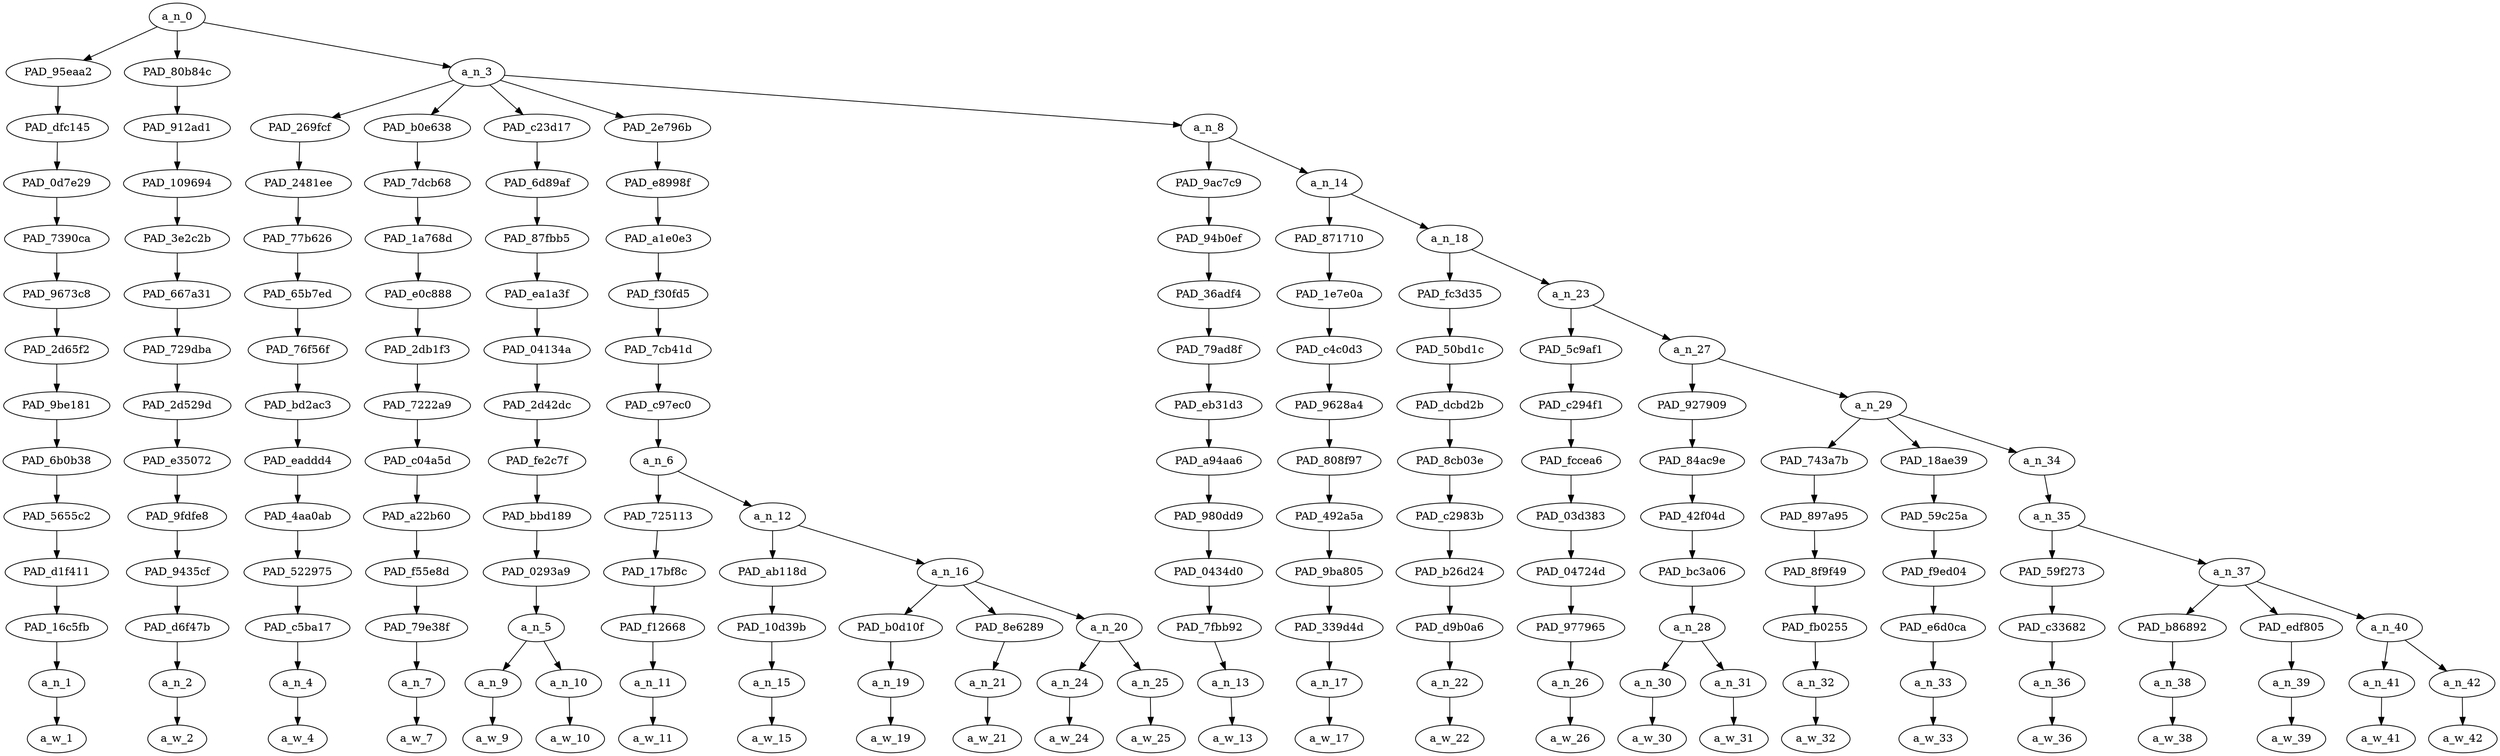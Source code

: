 strict digraph "" {
	a_n_0	[div_dir=1,
		index=0,
		level=13,
		pos="2.712210648148148,13!",
		text_span="[0, 1, 2, 3, 4, 5, 6, 7, 8, 9, 10, 11, 12, 13, 14, 15, 16, 17, 18, 19, 20, 21, 22, 23, 24]",
		value=0.99999998];
	PAD_95eaa2	[div_dir=-1,
		index=0,
		level=12,
		pos="0.0,12!",
		text_span="[0]",
		value=0.03550780];
	a_n_0 -> PAD_95eaa2;
	PAD_80b84c	[div_dir=1,
		index=1,
		level=12,
		pos="1.0,12!",
		text_span="[1]",
		value=0.02240801];
	a_n_0 -> PAD_80b84c;
	a_n_3	[div_dir=1,
		index=2,
		level=12,
		pos="7.136631944444444,12!",
		text_span="[2, 3, 4, 5, 6, 7, 8, 9, 10, 11, 12, 13, 14, 15, 16, 17, 18, 19, 20, 21, 22, 23, 24]",
		value=0.94194905];
	a_n_0 -> a_n_3;
	PAD_dfc145	[div_dir=-1,
		index=0,
		level=11,
		pos="0.0,11!",
		text_span="[0]",
		value=0.03550780];
	PAD_95eaa2 -> PAD_dfc145;
	PAD_0d7e29	[div_dir=-1,
		index=0,
		level=10,
		pos="0.0,10!",
		text_span="[0]",
		value=0.03550780];
	PAD_dfc145 -> PAD_0d7e29;
	PAD_7390ca	[div_dir=-1,
		index=0,
		level=9,
		pos="0.0,9!",
		text_span="[0]",
		value=0.03550780];
	PAD_0d7e29 -> PAD_7390ca;
	PAD_9673c8	[div_dir=-1,
		index=0,
		level=8,
		pos="0.0,8!",
		text_span="[0]",
		value=0.03550780];
	PAD_7390ca -> PAD_9673c8;
	PAD_2d65f2	[div_dir=-1,
		index=0,
		level=7,
		pos="0.0,7!",
		text_span="[0]",
		value=0.03550780];
	PAD_9673c8 -> PAD_2d65f2;
	PAD_9be181	[div_dir=-1,
		index=0,
		level=6,
		pos="0.0,6!",
		text_span="[0]",
		value=0.03550780];
	PAD_2d65f2 -> PAD_9be181;
	PAD_6b0b38	[div_dir=-1,
		index=0,
		level=5,
		pos="0.0,5!",
		text_span="[0]",
		value=0.03550780];
	PAD_9be181 -> PAD_6b0b38;
	PAD_5655c2	[div_dir=-1,
		index=0,
		level=4,
		pos="0.0,4!",
		text_span="[0]",
		value=0.03550780];
	PAD_6b0b38 -> PAD_5655c2;
	PAD_d1f411	[div_dir=-1,
		index=0,
		level=3,
		pos="0.0,3!",
		text_span="[0]",
		value=0.03550780];
	PAD_5655c2 -> PAD_d1f411;
	PAD_16c5fb	[div_dir=-1,
		index=0,
		level=2,
		pos="0.0,2!",
		text_span="[0]",
		value=0.03550780];
	PAD_d1f411 -> PAD_16c5fb;
	a_n_1	[div_dir=-1,
		index=0,
		level=1,
		pos="0.0,1!",
		text_span="[0]",
		value=0.03550780];
	PAD_16c5fb -> a_n_1;
	a_w_1	[div_dir=0,
		index=0,
		level=0,
		pos="0,0!",
		text_span="[0]",
		value=have];
	a_n_1 -> a_w_1;
	PAD_912ad1	[div_dir=1,
		index=1,
		level=11,
		pos="1.0,11!",
		text_span="[1]",
		value=0.02240801];
	PAD_80b84c -> PAD_912ad1;
	PAD_109694	[div_dir=1,
		index=1,
		level=10,
		pos="1.0,10!",
		text_span="[1]",
		value=0.02240801];
	PAD_912ad1 -> PAD_109694;
	PAD_3e2c2b	[div_dir=1,
		index=1,
		level=9,
		pos="1.0,9!",
		text_span="[1]",
		value=0.02240801];
	PAD_109694 -> PAD_3e2c2b;
	PAD_667a31	[div_dir=1,
		index=1,
		level=8,
		pos="1.0,8!",
		text_span="[1]",
		value=0.02240801];
	PAD_3e2c2b -> PAD_667a31;
	PAD_729dba	[div_dir=1,
		index=1,
		level=7,
		pos="1.0,7!",
		text_span="[1]",
		value=0.02240801];
	PAD_667a31 -> PAD_729dba;
	PAD_2d529d	[div_dir=1,
		index=1,
		level=6,
		pos="1.0,6!",
		text_span="[1]",
		value=0.02240801];
	PAD_729dba -> PAD_2d529d;
	PAD_e35072	[div_dir=1,
		index=1,
		level=5,
		pos="1.0,5!",
		text_span="[1]",
		value=0.02240801];
	PAD_2d529d -> PAD_e35072;
	PAD_9fdfe8	[div_dir=1,
		index=1,
		level=4,
		pos="1.0,4!",
		text_span="[1]",
		value=0.02240801];
	PAD_e35072 -> PAD_9fdfe8;
	PAD_9435cf	[div_dir=1,
		index=1,
		level=3,
		pos="1.0,3!",
		text_span="[1]",
		value=0.02240801];
	PAD_9fdfe8 -> PAD_9435cf;
	PAD_d6f47b	[div_dir=1,
		index=1,
		level=2,
		pos="1.0,2!",
		text_span="[1]",
		value=0.02240801];
	PAD_9435cf -> PAD_d6f47b;
	a_n_2	[div_dir=1,
		index=1,
		level=1,
		pos="1.0,1!",
		text_span="[1]",
		value=0.02240801];
	PAD_d6f47b -> a_n_2;
	a_w_2	[div_dir=0,
		index=1,
		level=0,
		pos="1,0!",
		text_span="[1]",
		value=not];
	a_n_2 -> a_w_2;
	PAD_269fcf	[div_dir=1,
		index=2,
		level=11,
		pos="2.0,11!",
		text_span="[2]",
		value=0.02067277];
	a_n_3 -> PAD_269fcf;
	PAD_b0e638	[div_dir=1,
		index=5,
		level=11,
		pos="11.0,11!",
		text_span="[11]",
		value=0.02500937];
	a_n_3 -> PAD_b0e638;
	PAD_c23d17	[div_dir=1,
		index=3,
		level=11,
		pos="3.5,11!",
		text_span="[3, 4]",
		value=0.03470461];
	a_n_3 -> PAD_c23d17;
	PAD_2e796b	[div_dir=-1,
		index=4,
		level=11,
		pos="6.125,11!",
		text_span="[5, 6, 7, 8, 9, 10]",
		value=0.24588403];
	a_n_3 -> PAD_2e796b;
	a_n_8	[div_dir=1,
		index=6,
		level=11,
		pos="13.058159722222221,11!",
		text_span="[12, 13, 14, 15, 16, 17, 18, 19, 20, 21, 22, 23, 24]",
		value=0.61549091];
	a_n_3 -> a_n_8;
	PAD_2481ee	[div_dir=1,
		index=2,
		level=10,
		pos="2.0,10!",
		text_span="[2]",
		value=0.02067277];
	PAD_269fcf -> PAD_2481ee;
	PAD_77b626	[div_dir=1,
		index=2,
		level=9,
		pos="2.0,9!",
		text_span="[2]",
		value=0.02067277];
	PAD_2481ee -> PAD_77b626;
	PAD_65b7ed	[div_dir=1,
		index=2,
		level=8,
		pos="2.0,8!",
		text_span="[2]",
		value=0.02067277];
	PAD_77b626 -> PAD_65b7ed;
	PAD_76f56f	[div_dir=1,
		index=2,
		level=7,
		pos="2.0,7!",
		text_span="[2]",
		value=0.02067277];
	PAD_65b7ed -> PAD_76f56f;
	PAD_bd2ac3	[div_dir=1,
		index=2,
		level=6,
		pos="2.0,6!",
		text_span="[2]",
		value=0.02067277];
	PAD_76f56f -> PAD_bd2ac3;
	PAD_eaddd4	[div_dir=1,
		index=2,
		level=5,
		pos="2.0,5!",
		text_span="[2]",
		value=0.02067277];
	PAD_bd2ac3 -> PAD_eaddd4;
	PAD_4aa0ab	[div_dir=1,
		index=2,
		level=4,
		pos="2.0,4!",
		text_span="[2]",
		value=0.02067277];
	PAD_eaddd4 -> PAD_4aa0ab;
	PAD_522975	[div_dir=1,
		index=2,
		level=3,
		pos="2.0,3!",
		text_span="[2]",
		value=0.02067277];
	PAD_4aa0ab -> PAD_522975;
	PAD_c5ba17	[div_dir=1,
		index=2,
		level=2,
		pos="2.0,2!",
		text_span="[2]",
		value=0.02067277];
	PAD_522975 -> PAD_c5ba17;
	a_n_4	[div_dir=1,
		index=2,
		level=1,
		pos="2.0,1!",
		text_span="[2]",
		value=0.02067277];
	PAD_c5ba17 -> a_n_4;
	a_w_4	[div_dir=0,
		index=2,
		level=0,
		pos="2,0!",
		text_span="[2]",
		value=felt];
	a_n_4 -> a_w_4;
	PAD_7dcb68	[div_dir=1,
		index=5,
		level=10,
		pos="11.0,10!",
		text_span="[11]",
		value=0.02500937];
	PAD_b0e638 -> PAD_7dcb68;
	PAD_1a768d	[div_dir=1,
		index=5,
		level=9,
		pos="11.0,9!",
		text_span="[11]",
		value=0.02500937];
	PAD_7dcb68 -> PAD_1a768d;
	PAD_e0c888	[div_dir=1,
		index=5,
		level=8,
		pos="11.0,8!",
		text_span="[11]",
		value=0.02500937];
	PAD_1a768d -> PAD_e0c888;
	PAD_2db1f3	[div_dir=1,
		index=5,
		level=7,
		pos="11.0,7!",
		text_span="[11]",
		value=0.02500937];
	PAD_e0c888 -> PAD_2db1f3;
	PAD_7222a9	[div_dir=1,
		index=5,
		level=6,
		pos="11.0,6!",
		text_span="[11]",
		value=0.02500937];
	PAD_2db1f3 -> PAD_7222a9;
	PAD_c04a5d	[div_dir=1,
		index=5,
		level=5,
		pos="11.0,5!",
		text_span="[11]",
		value=0.02500937];
	PAD_7222a9 -> PAD_c04a5d;
	PAD_a22b60	[div_dir=1,
		index=6,
		level=4,
		pos="11.0,4!",
		text_span="[11]",
		value=0.02500937];
	PAD_c04a5d -> PAD_a22b60;
	PAD_f55e8d	[div_dir=1,
		index=7,
		level=3,
		pos="11.0,3!",
		text_span="[11]",
		value=0.02500937];
	PAD_a22b60 -> PAD_f55e8d;
	PAD_79e38f	[div_dir=1,
		index=9,
		level=2,
		pos="11.0,2!",
		text_span="[11]",
		value=0.02500937];
	PAD_f55e8d -> PAD_79e38f;
	a_n_7	[div_dir=1,
		index=11,
		level=1,
		pos="11.0,1!",
		text_span="[11]",
		value=0.02500937];
	PAD_79e38f -> a_n_7;
	a_w_7	[div_dir=0,
		index=11,
		level=0,
		pos="11,0!",
		text_span="[11]",
		value=😂];
	a_n_7 -> a_w_7;
	PAD_6d89af	[div_dir=1,
		index=3,
		level=10,
		pos="3.5,10!",
		text_span="[3, 4]",
		value=0.03470461];
	PAD_c23d17 -> PAD_6d89af;
	PAD_87fbb5	[div_dir=1,
		index=3,
		level=9,
		pos="3.5,9!",
		text_span="[3, 4]",
		value=0.03470461];
	PAD_6d89af -> PAD_87fbb5;
	PAD_ea1a3f	[div_dir=1,
		index=3,
		level=8,
		pos="3.5,8!",
		text_span="[3, 4]",
		value=0.03470461];
	PAD_87fbb5 -> PAD_ea1a3f;
	PAD_04134a	[div_dir=1,
		index=3,
		level=7,
		pos="3.5,7!",
		text_span="[3, 4]",
		value=0.03470461];
	PAD_ea1a3f -> PAD_04134a;
	PAD_2d42dc	[div_dir=1,
		index=3,
		level=6,
		pos="3.5,6!",
		text_span="[3, 4]",
		value=0.03470461];
	PAD_04134a -> PAD_2d42dc;
	PAD_fe2c7f	[div_dir=1,
		index=3,
		level=5,
		pos="3.5,5!",
		text_span="[3, 4]",
		value=0.03470461];
	PAD_2d42dc -> PAD_fe2c7f;
	PAD_bbd189	[div_dir=1,
		index=3,
		level=4,
		pos="3.5,4!",
		text_span="[3, 4]",
		value=0.03470461];
	PAD_fe2c7f -> PAD_bbd189;
	PAD_0293a9	[div_dir=1,
		index=3,
		level=3,
		pos="3.5,3!",
		text_span="[3, 4]",
		value=0.03470461];
	PAD_bbd189 -> PAD_0293a9;
	a_n_5	[div_dir=1,
		index=3,
		level=2,
		pos="3.5,2!",
		text_span="[3, 4]",
		value=0.03470461];
	PAD_0293a9 -> a_n_5;
	a_n_9	[div_dir=1,
		index=3,
		level=1,
		pos="3.0,1!",
		text_span="[3]",
		value=0.01848345];
	a_n_5 -> a_n_9;
	a_n_10	[div_dir=1,
		index=4,
		level=1,
		pos="4.0,1!",
		text_span="[4]",
		value=0.01615332];
	a_n_5 -> a_n_10;
	a_w_9	[div_dir=0,
		index=3,
		level=0,
		pos="3,0!",
		text_span="[3]",
		value=like];
	a_n_9 -> a_w_9;
	a_w_10	[div_dir=0,
		index=4,
		level=0,
		pos="4,0!",
		text_span="[4]",
		value=this];
	a_n_10 -> a_w_10;
	PAD_e8998f	[div_dir=-1,
		index=4,
		level=10,
		pos="6.125,10!",
		text_span="[5, 6, 7, 8, 9, 10]",
		value=0.24588403];
	PAD_2e796b -> PAD_e8998f;
	PAD_a1e0e3	[div_dir=-1,
		index=4,
		level=9,
		pos="6.125,9!",
		text_span="[5, 6, 7, 8, 9, 10]",
		value=0.24588403];
	PAD_e8998f -> PAD_a1e0e3;
	PAD_f30fd5	[div_dir=-1,
		index=4,
		level=8,
		pos="6.125,8!",
		text_span="[5, 6, 7, 8, 9, 10]",
		value=0.24588403];
	PAD_a1e0e3 -> PAD_f30fd5;
	PAD_7cb41d	[div_dir=-1,
		index=4,
		level=7,
		pos="6.125,7!",
		text_span="[5, 6, 7, 8, 9, 10]",
		value=0.24588403];
	PAD_f30fd5 -> PAD_7cb41d;
	PAD_c97ec0	[div_dir=-1,
		index=4,
		level=6,
		pos="6.125,6!",
		text_span="[5, 6, 7, 8, 9, 10]",
		value=0.24588403];
	PAD_7cb41d -> PAD_c97ec0;
	a_n_6	[div_dir=-1,
		index=4,
		level=5,
		pos="6.125,5!",
		text_span="[5, 6, 7, 8, 9, 10]",
		value=0.24588403];
	PAD_c97ec0 -> a_n_6;
	PAD_725113	[div_dir=1,
		index=4,
		level=4,
		pos="5.0,4!",
		text_span="[5]",
		value=0.02099549];
	a_n_6 -> PAD_725113;
	a_n_12	[div_dir=-1,
		index=5,
		level=4,
		pos="7.25,4!",
		text_span="[6, 7, 8, 9, 10]",
		value=0.22487110];
	a_n_6 -> a_n_12;
	PAD_17bf8c	[div_dir=1,
		index=4,
		level=3,
		pos="5.0,3!",
		text_span="[5]",
		value=0.02099549];
	PAD_725113 -> PAD_17bf8c;
	PAD_f12668	[div_dir=1,
		index=4,
		level=2,
		pos="5.0,2!",
		text_span="[5]",
		value=0.02099549];
	PAD_17bf8c -> PAD_f12668;
	a_n_11	[div_dir=1,
		index=5,
		level=1,
		pos="5.0,1!",
		text_span="[5]",
		value=0.02099549];
	PAD_f12668 -> a_n_11;
	a_w_11	[div_dir=0,
		index=5,
		level=0,
		pos="5,0!",
		text_span="[5]",
		value=since];
	a_n_11 -> a_w_11;
	PAD_ab118d	[div_dir=-1,
		index=5,
		level=3,
		pos="6.0,3!",
		text_span="[6]",
		value=0.11978030];
	a_n_12 -> PAD_ab118d;
	a_n_16	[div_dir=1,
		index=6,
		level=3,
		pos="8.5,3!",
		text_span="[7, 8, 9, 10]",
		value=0.10504923];
	a_n_12 -> a_n_16;
	PAD_10d39b	[div_dir=-1,
		index=5,
		level=2,
		pos="6.0,2!",
		text_span="[6]",
		value=0.11978030];
	PAD_ab118d -> PAD_10d39b;
	a_n_15	[div_dir=-1,
		index=6,
		level=1,
		pos="6.0,1!",
		text_span="[6]",
		value=0.11978030];
	PAD_10d39b -> a_n_15;
	a_w_15	[div_dir=0,
		index=6,
		level=0,
		pos="6,0!",
		text_span="[6]",
		value=shii];
	a_n_15 -> a_w_15;
	PAD_b0d10f	[div_dir=1,
		index=6,
		level=2,
		pos="7.0,2!",
		text_span="[7]",
		value=0.02339862];
	a_n_16 -> PAD_b0d10f;
	PAD_8e6289	[div_dir=1,
		index=8,
		level=2,
		pos="10.0,2!",
		text_span="[10]",
		value=0.03076918];
	a_n_16 -> PAD_8e6289;
	a_n_20	[div_dir=1,
		index=7,
		level=2,
		pos="8.5,2!",
		text_span="[8, 9]",
		value=0.05077650];
	a_n_16 -> a_n_20;
	a_n_19	[div_dir=1,
		index=7,
		level=1,
		pos="7.0,1!",
		text_span="[7]",
		value=0.02339862];
	PAD_b0d10f -> a_n_19;
	a_w_19	[div_dir=0,
		index=7,
		level=0,
		pos="7,0!",
		text_span="[7]",
		value=my];
	a_n_19 -> a_w_19;
	a_n_21	[div_dir=1,
		index=10,
		level=1,
		pos="10.0,1!",
		text_span="[10]",
		value=0.03076918];
	PAD_8e6289 -> a_n_21;
	a_w_21	[div_dir=0,
		index=10,
		level=0,
		pos="10,0!",
		text_span="[10]",
		value=lover];
	a_n_21 -> a_w_21;
	a_n_24	[div_dir=1,
		index=8,
		level=1,
		pos="8.0,1!",
		text_span="[8]",
		value=0.02638952];
	a_n_20 -> a_n_24;
	a_n_25	[div_dir=1,
		index=9,
		level=1,
		pos="9.0,1!",
		text_span="[9]",
		value=0.02424829];
	a_n_20 -> a_n_25;
	a_w_24	[div_dir=0,
		index=8,
		level=0,
		pos="8,0!",
		text_span="[8]",
		value=middle];
	a_n_24 -> a_w_24;
	a_w_25	[div_dir=0,
		index=9,
		level=0,
		pos="9,0!",
		text_span="[9]",
		value=school];
	a_n_25 -> a_w_25;
	PAD_9ac7c9	[div_dir=-1,
		index=6,
		level=10,
		pos="12.0,10!",
		text_span="[12]",
		value=0.01416536];
	a_n_8 -> PAD_9ac7c9;
	a_n_14	[div_dir=1,
		index=7,
		level=10,
		pos="14.116319444444445,10!",
		text_span="[13, 14, 15, 16, 17, 18, 19, 20, 21, 22, 23, 24]",
		value=0.60111811];
	a_n_8 -> a_n_14;
	PAD_94b0ef	[div_dir=-1,
		index=6,
		level=9,
		pos="12.0,9!",
		text_span="[12]",
		value=0.01416536];
	PAD_9ac7c9 -> PAD_94b0ef;
	PAD_36adf4	[div_dir=-1,
		index=6,
		level=8,
		pos="12.0,8!",
		text_span="[12]",
		value=0.01416536];
	PAD_94b0ef -> PAD_36adf4;
	PAD_79ad8f	[div_dir=-1,
		index=6,
		level=7,
		pos="12.0,7!",
		text_span="[12]",
		value=0.01416536];
	PAD_36adf4 -> PAD_79ad8f;
	PAD_eb31d3	[div_dir=-1,
		index=6,
		level=6,
		pos="12.0,6!",
		text_span="[12]",
		value=0.01416536];
	PAD_79ad8f -> PAD_eb31d3;
	PAD_a94aa6	[div_dir=-1,
		index=6,
		level=5,
		pos="12.0,5!",
		text_span="[12]",
		value=0.01416536];
	PAD_eb31d3 -> PAD_a94aa6;
	PAD_980dd9	[div_dir=-1,
		index=7,
		level=4,
		pos="12.0,4!",
		text_span="[12]",
		value=0.01416536];
	PAD_a94aa6 -> PAD_980dd9;
	PAD_0434d0	[div_dir=-1,
		index=8,
		level=3,
		pos="12.0,3!",
		text_span="[12]",
		value=0.01416536];
	PAD_980dd9 -> PAD_0434d0;
	PAD_7fbb92	[div_dir=-1,
		index=10,
		level=2,
		pos="12.0,2!",
		text_span="[12]",
		value=0.01416536];
	PAD_0434d0 -> PAD_7fbb92;
	a_n_13	[div_dir=-1,
		index=12,
		level=1,
		pos="12.0,1!",
		text_span="[12]",
		value=0.01416536];
	PAD_7fbb92 -> a_n_13;
	a_w_13	[div_dir=0,
		index=12,
		level=0,
		pos="12,0!",
		text_span="[12]",
		value=that];
	a_n_13 -> a_w_13;
	PAD_871710	[div_dir=1,
		index=7,
		level=9,
		pos="13.0,9!",
		text_span="[13]",
		value=0.01951080];
	a_n_14 -> PAD_871710;
	a_n_18	[div_dir=1,
		index=8,
		level=9,
		pos="15.23263888888889,9!",
		text_span="[14, 15, 16, 17, 18, 19, 20, 21, 22, 23, 24]",
		value=0.58138809];
	a_n_14 -> a_n_18;
	PAD_1e7e0a	[div_dir=1,
		index=7,
		level=8,
		pos="13.0,8!",
		text_span="[13]",
		value=0.01951080];
	PAD_871710 -> PAD_1e7e0a;
	PAD_c4c0d3	[div_dir=1,
		index=7,
		level=7,
		pos="13.0,7!",
		text_span="[13]",
		value=0.01951080];
	PAD_1e7e0a -> PAD_c4c0d3;
	PAD_9628a4	[div_dir=1,
		index=7,
		level=6,
		pos="13.0,6!",
		text_span="[13]",
		value=0.01951080];
	PAD_c4c0d3 -> PAD_9628a4;
	PAD_808f97	[div_dir=1,
		index=7,
		level=5,
		pos="13.0,5!",
		text_span="[13]",
		value=0.01951080];
	PAD_9628a4 -> PAD_808f97;
	PAD_492a5a	[div_dir=1,
		index=8,
		level=4,
		pos="13.0,4!",
		text_span="[13]",
		value=0.01951080];
	PAD_808f97 -> PAD_492a5a;
	PAD_9ba805	[div_dir=1,
		index=9,
		level=3,
		pos="13.0,3!",
		text_span="[13]",
		value=0.01951080];
	PAD_492a5a -> PAD_9ba805;
	PAD_339d4d	[div_dir=1,
		index=11,
		level=2,
		pos="13.0,2!",
		text_span="[13]",
		value=0.01951080];
	PAD_9ba805 -> PAD_339d4d;
	a_n_17	[div_dir=1,
		index=13,
		level=1,
		pos="13.0,1!",
		text_span="[13]",
		value=0.01951080];
	PAD_339d4d -> a_n_17;
	a_w_17	[div_dir=0,
		index=13,
		level=0,
		pos="13,0!",
		text_span="[13]",
		value=how];
	a_n_17 -> a_w_17;
	PAD_fc3d35	[div_dir=1,
		index=8,
		level=8,
		pos="14.0,8!",
		text_span="[14]",
		value=0.01977125];
	a_n_18 -> PAD_fc3d35;
	a_n_23	[div_dir=1,
		index=9,
		level=8,
		pos="16.46527777777778,8!",
		text_span="[15, 16, 17, 18, 19, 20, 21, 22, 23, 24]",
		value=0.56139666];
	a_n_18 -> a_n_23;
	PAD_50bd1c	[div_dir=1,
		index=8,
		level=7,
		pos="14.0,7!",
		text_span="[14]",
		value=0.01977125];
	PAD_fc3d35 -> PAD_50bd1c;
	PAD_dcbd2b	[div_dir=1,
		index=8,
		level=6,
		pos="14.0,6!",
		text_span="[14]",
		value=0.01977125];
	PAD_50bd1c -> PAD_dcbd2b;
	PAD_8cb03e	[div_dir=1,
		index=8,
		level=5,
		pos="14.0,5!",
		text_span="[14]",
		value=0.01977125];
	PAD_dcbd2b -> PAD_8cb03e;
	PAD_c2983b	[div_dir=1,
		index=9,
		level=4,
		pos="14.0,4!",
		text_span="[14]",
		value=0.01977125];
	PAD_8cb03e -> PAD_c2983b;
	PAD_b26d24	[div_dir=1,
		index=10,
		level=3,
		pos="14.0,3!",
		text_span="[14]",
		value=0.01977125];
	PAD_c2983b -> PAD_b26d24;
	PAD_d9b0a6	[div_dir=1,
		index=12,
		level=2,
		pos="14.0,2!",
		text_span="[14]",
		value=0.01977125];
	PAD_b26d24 -> PAD_d9b0a6;
	a_n_22	[div_dir=1,
		index=14,
		level=1,
		pos="14.0,1!",
		text_span="[14]",
		value=0.01977125];
	PAD_d9b0a6 -> a_n_22;
	a_w_22	[div_dir=0,
		index=14,
		level=0,
		pos="14,0!",
		text_span="[14]",
		value=you];
	a_n_22 -> a_w_22;
	PAD_5c9af1	[div_dir=-1,
		index=9,
		level=7,
		pos="15.0,7!",
		text_span="[15]",
		value=0.02530547];
	a_n_23 -> PAD_5c9af1;
	a_n_27	[div_dir=1,
		index=10,
		level=7,
		pos="17.930555555555557,7!",
		text_span="[16, 17, 18, 19, 20, 21, 22, 23, 24]",
		value=0.53589389];
	a_n_23 -> a_n_27;
	PAD_c294f1	[div_dir=-1,
		index=9,
		level=6,
		pos="15.0,6!",
		text_span="[15]",
		value=0.02530547];
	PAD_5c9af1 -> PAD_c294f1;
	PAD_fccea6	[div_dir=-1,
		index=9,
		level=5,
		pos="15.0,5!",
		text_span="[15]",
		value=0.02530547];
	PAD_c294f1 -> PAD_fccea6;
	PAD_03d383	[div_dir=-1,
		index=10,
		level=4,
		pos="15.0,4!",
		text_span="[15]",
		value=0.02530547];
	PAD_fccea6 -> PAD_03d383;
	PAD_04724d	[div_dir=-1,
		index=11,
		level=3,
		pos="15.0,3!",
		text_span="[15]",
		value=0.02530547];
	PAD_03d383 -> PAD_04724d;
	PAD_977965	[div_dir=-1,
		index=13,
		level=2,
		pos="15.0,2!",
		text_span="[15]",
		value=0.02530547];
	PAD_04724d -> PAD_977965;
	a_n_26	[div_dir=-1,
		index=15,
		level=1,
		pos="15.0,1!",
		text_span="[15]",
		value=0.02530547];
	PAD_977965 -> a_n_26;
	a_w_26	[div_dir=0,
		index=15,
		level=0,
		pos="15,0!",
		text_span="[15]",
		value=know];
	a_n_26 -> a_w_26;
	PAD_927909	[div_dir=1,
		index=10,
		level=6,
		pos="16.5,6!",
		text_span="[16, 17]",
		value=0.32899089];
	a_n_27 -> PAD_927909;
	a_n_29	[div_dir=1,
		index=11,
		level=6,
		pos="19.36111111111111,6!",
		text_span="[18, 19, 20, 21, 22, 23, 24]",
		value=0.20669159];
	a_n_27 -> a_n_29;
	PAD_84ac9e	[div_dir=1,
		index=10,
		level=5,
		pos="16.5,5!",
		text_span="[16, 17]",
		value=0.32899089];
	PAD_927909 -> PAD_84ac9e;
	PAD_42f04d	[div_dir=1,
		index=11,
		level=4,
		pos="16.5,4!",
		text_span="[16, 17]",
		value=0.32899089];
	PAD_84ac9e -> PAD_42f04d;
	PAD_bc3a06	[div_dir=1,
		index=12,
		level=3,
		pos="16.5,3!",
		text_span="[16, 17]",
		value=0.32899089];
	PAD_42f04d -> PAD_bc3a06;
	a_n_28	[div_dir=1,
		index=14,
		level=2,
		pos="16.5,2!",
		text_span="[16, 17]",
		value=0.32899089];
	PAD_bc3a06 -> a_n_28;
	a_n_30	[div_dir=1,
		index=16,
		level=1,
		pos="16.0,1!",
		text_span="[16]",
		value=0.03865955];
	a_n_28 -> a_n_30;
	a_n_31	[div_dir=1,
		index=17,
		level=1,
		pos="17.0,1!",
		text_span="[17]",
		value=0.29015206];
	a_n_28 -> a_n_31;
	a_w_30	[div_dir=0,
		index=16,
		level=0,
		pos="16,0!",
		text_span="[16]",
		value=a];
	a_n_30 -> a_w_30;
	a_w_31	[div_dir=0,
		index=17,
		level=0,
		pos="17,0!",
		text_span="[17]",
		value=nigga];
	a_n_31 -> a_w_31;
	PAD_743a7b	[div_dir=1,
		index=11,
		level=5,
		pos="18.0,5!",
		text_span="[18]",
		value=0.04974926];
	a_n_29 -> PAD_743a7b;
	PAD_18ae39	[div_dir=-1,
		index=12,
		level=5,
		pos="19.0,5!",
		text_span="[19]",
		value=0.06713167];
	a_n_29 -> PAD_18ae39;
	a_n_34	[div_dir=1,
		index=13,
		level=5,
		pos="21.083333333333336,5!",
		text_span="[20, 21, 22, 23, 24]",
		value=0.08967658];
	a_n_29 -> a_n_34;
	PAD_897a95	[div_dir=1,
		index=12,
		level=4,
		pos="18.0,4!",
		text_span="[18]",
		value=0.04974926];
	PAD_743a7b -> PAD_897a95;
	PAD_8f9f49	[div_dir=1,
		index=13,
		level=3,
		pos="18.0,3!",
		text_span="[18]",
		value=0.04974926];
	PAD_897a95 -> PAD_8f9f49;
	PAD_fb0255	[div_dir=1,
		index=15,
		level=2,
		pos="18.0,2!",
		text_span="[18]",
		value=0.04974926];
	PAD_8f9f49 -> PAD_fb0255;
	a_n_32	[div_dir=1,
		index=18,
		level=1,
		pos="18.0,1!",
		text_span="[18]",
		value=0.04974926];
	PAD_fb0255 -> a_n_32;
	a_w_32	[div_dir=0,
		index=18,
		level=0,
		pos="18,0!",
		text_span="[18]",
		value=really];
	a_n_32 -> a_w_32;
	PAD_59c25a	[div_dir=-1,
		index=13,
		level=4,
		pos="19.0,4!",
		text_span="[19]",
		value=0.06713167];
	PAD_18ae39 -> PAD_59c25a;
	PAD_f9ed04	[div_dir=-1,
		index=14,
		level=3,
		pos="19.0,3!",
		text_span="[19]",
		value=0.06713167];
	PAD_59c25a -> PAD_f9ed04;
	PAD_e6d0ca	[div_dir=-1,
		index=16,
		level=2,
		pos="19.0,2!",
		text_span="[19]",
		value=0.06713167];
	PAD_f9ed04 -> PAD_e6d0ca;
	a_n_33	[div_dir=-1,
		index=19,
		level=1,
		pos="19.0,1!",
		text_span="[19]",
		value=0.06713167];
	PAD_e6d0ca -> a_n_33;
	a_w_33	[div_dir=0,
		index=19,
		level=0,
		pos="19,0!",
		text_span="[19]",
		value=digging];
	a_n_33 -> a_w_33;
	a_n_35	[div_dir=1,
		index=14,
		level=4,
		pos="21.083333333333336,4!",
		text_span="[20, 21, 22, 23, 24]",
		value=0.08944482];
	a_n_34 -> a_n_35;
	PAD_59f273	[div_dir=1,
		index=15,
		level=3,
		pos="20.0,3!",
		text_span="[20]",
		value=0.02321989];
	a_n_35 -> PAD_59f273;
	a_n_37	[div_dir=1,
		index=16,
		level=3,
		pos="22.166666666666668,3!",
		text_span="[21, 22, 23, 24]",
		value=0.06599317];
	a_n_35 -> a_n_37;
	PAD_c33682	[div_dir=1,
		index=17,
		level=2,
		pos="20.0,2!",
		text_span="[20]",
		value=0.02321989];
	PAD_59f273 -> PAD_c33682;
	a_n_36	[div_dir=1,
		index=20,
		level=1,
		pos="20.0,1!",
		text_span="[20]",
		value=0.02321989];
	PAD_c33682 -> a_n_36;
	a_w_36	[div_dir=0,
		index=20,
		level=0,
		pos="20,0!",
		text_span="[20]",
		value=i];
	a_n_36 -> a_w_36;
	PAD_b86892	[div_dir=1,
		index=18,
		level=2,
		pos="21.0,2!",
		text_span="[21]",
		value=0.01492914];
	a_n_37 -> PAD_b86892;
	PAD_edf805	[div_dir=1,
		index=19,
		level=2,
		pos="22.0,2!",
		text_span="[22]",
		value=0.01538912];
	a_n_37 -> PAD_edf805;
	a_n_40	[div_dir=1,
		index=20,
		level=2,
		pos="23.5,2!",
		text_span="[23, 24]",
		value=0.03550021];
	a_n_37 -> a_n_40;
	a_n_38	[div_dir=1,
		index=21,
		level=1,
		pos="21.0,1!",
		text_span="[21]",
		value=0.01492914];
	PAD_b86892 -> a_n_38;
	a_w_38	[div_dir=0,
		index=21,
		level=0,
		pos="21,0!",
		text_span="[21]",
		value=do];
	a_n_38 -> a_w_38;
	a_n_39	[div_dir=1,
		index=22,
		level=1,
		pos="22.0,1!",
		text_span="[22]",
		value=0.01538912];
	PAD_edf805 -> a_n_39;
	a_w_39	[div_dir=0,
		index=22,
		level=0,
		pos="22,0!",
		text_span="[22]",
		value=not1];
	a_n_39 -> a_w_39;
	a_n_41	[div_dir=1,
		index=23,
		level=1,
		pos="23.0,1!",
		text_span="[23]",
		value=0.01859332];
	a_n_40 -> a_n_41;
	a_n_42	[div_dir=1,
		index=24,
		level=1,
		pos="24.0,1!",
		text_span="[24]",
		value=0.01678668];
	a_n_40 -> a_n_42;
	a_w_41	[div_dir=0,
		index=23,
		level=0,
		pos="23,0!",
		text_span="[23]",
		value=say];
	a_n_41 -> a_w_41;
	a_w_42	[div_dir=0,
		index=24,
		level=0,
		pos="24,0!",
		text_span="[24]",
		value=this1];
	a_n_42 -> a_w_42;
}
